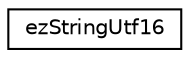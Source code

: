 digraph "Graphical Class Hierarchy"
{
 // LATEX_PDF_SIZE
  edge [fontname="Helvetica",fontsize="10",labelfontname="Helvetica",labelfontsize="10"];
  node [fontname="Helvetica",fontsize="10",shape=record];
  rankdir="LR";
  Node0 [label="ezStringUtf16",height=0.2,width=0.4,color="black", fillcolor="white", style="filled",URL="$d3/d64/classez_string_utf16.htm",tooltip="A very simple class to convert text to Utf16 encoding."];
}
